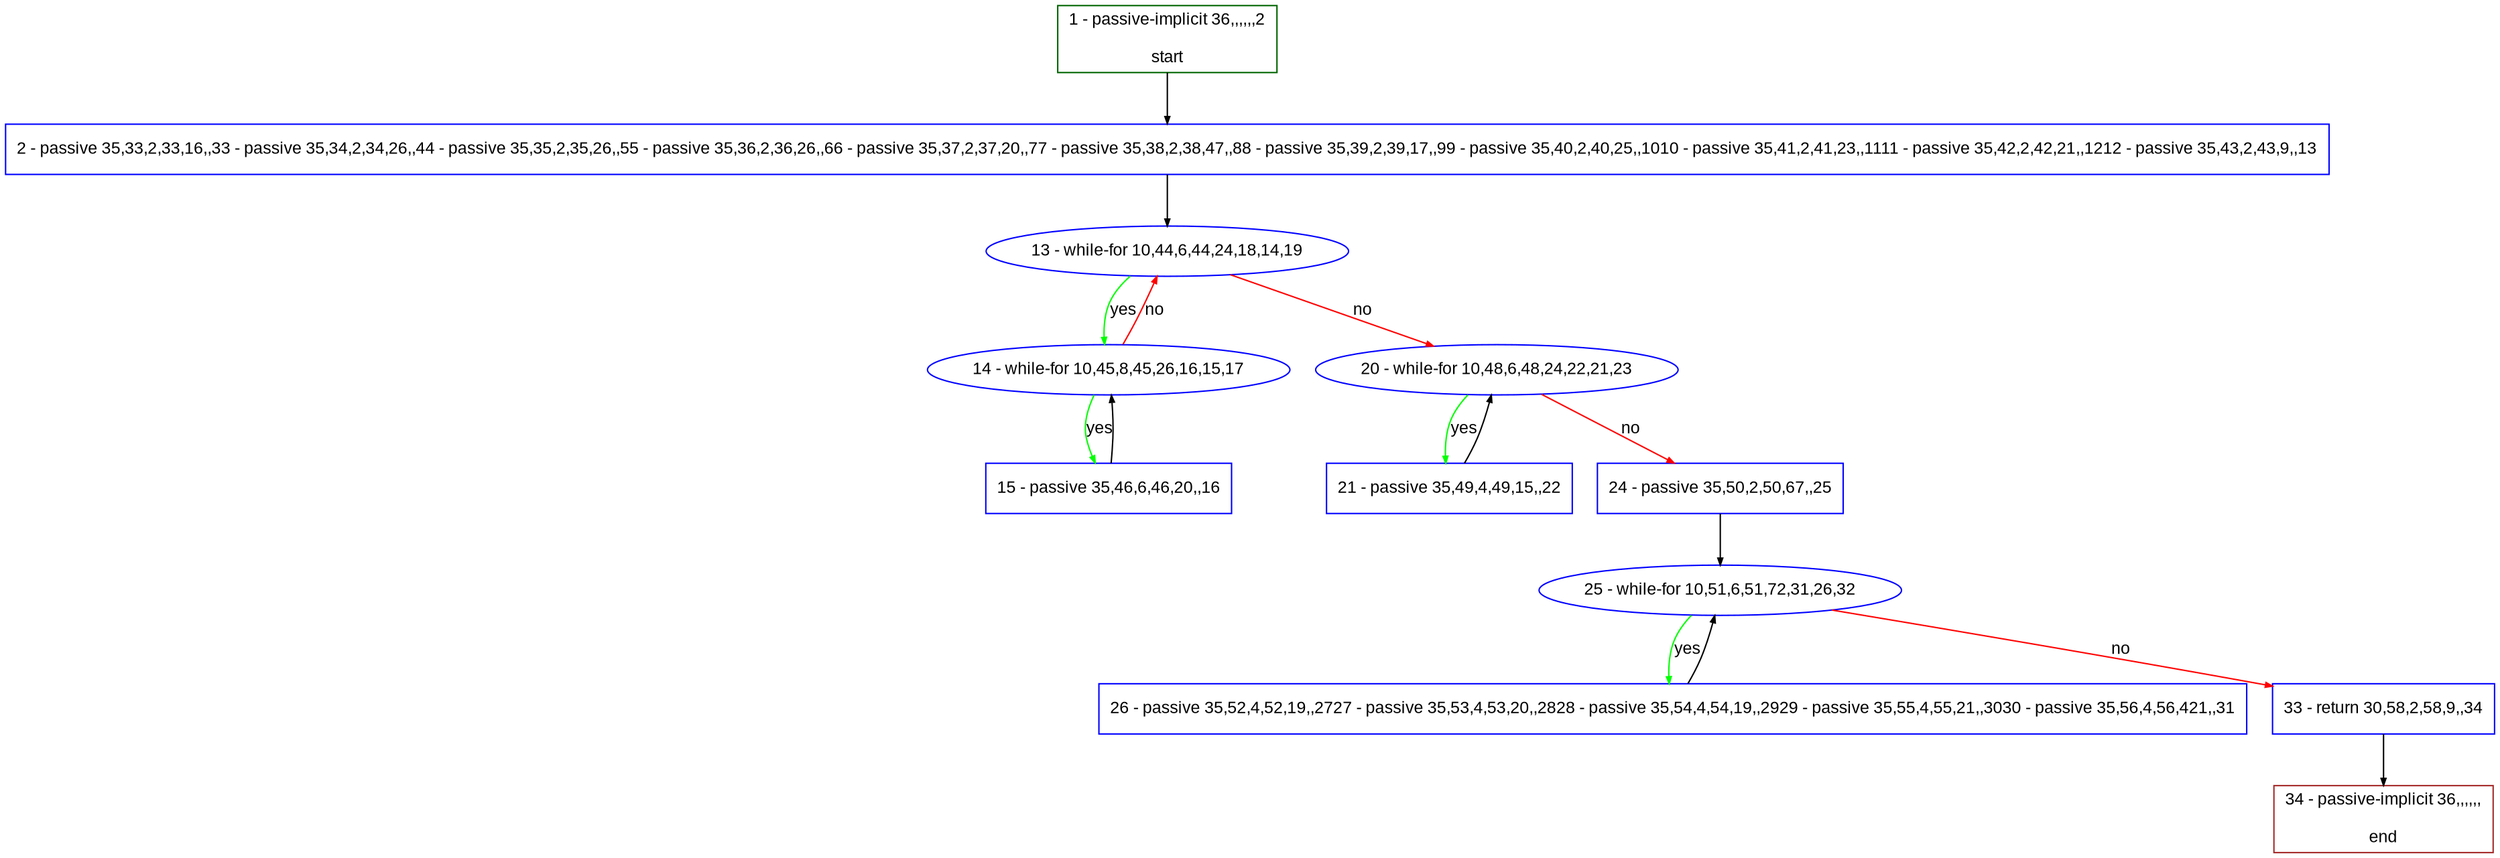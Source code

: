 digraph "" {
  graph [pack="true", label="", fontsize="12", packmode="clust", fontname="Arial", fillcolor="#FFFFCC", bgcolor="white", style="rounded,filled", compound="true"];
  node [node_initialized="no", label="", color="grey", fontsize="12", fillcolor="white", fontname="Arial", style="filled", shape="rectangle", compound="true", fixedsize="false"];
  edge [fontcolor="black", arrowhead="normal", arrowtail="none", arrowsize="0.5", ltail="", label="", color="black", fontsize="12", lhead="", fontname="Arial", dir="forward", compound="true"];
  __N1 [label="2 - passive 35,33,2,33,16,,33 - passive 35,34,2,34,26,,44 - passive 35,35,2,35,26,,55 - passive 35,36,2,36,26,,66 - passive 35,37,2,37,20,,77 - passive 35,38,2,38,47,,88 - passive 35,39,2,39,17,,99 - passive 35,40,2,40,25,,1010 - passive 35,41,2,41,23,,1111 - passive 35,42,2,42,21,,1212 - passive 35,43,2,43,9,,13", color="#0000ff", fillcolor="#ffffff", style="filled", shape="box"];
  __N2 [label="1 - passive-implicit 36,,,,,,2\n\nstart", color="#006400", fillcolor="#ffffff", style="filled", shape="box"];
  __N3 [label="13 - while-for 10,44,6,44,24,18,14,19", color="#0000ff", fillcolor="#ffffff", style="filled", shape="oval"];
  __N4 [label="14 - while-for 10,45,8,45,26,16,15,17", color="#0000ff", fillcolor="#ffffff", style="filled", shape="oval"];
  __N5 [label="20 - while-for 10,48,6,48,24,22,21,23", color="#0000ff", fillcolor="#ffffff", style="filled", shape="oval"];
  __N6 [label="15 - passive 35,46,6,46,20,,16", color="#0000ff", fillcolor="#ffffff", style="filled", shape="box"];
  __N7 [label="21 - passive 35,49,4,49,15,,22", color="#0000ff", fillcolor="#ffffff", style="filled", shape="box"];
  __N8 [label="24 - passive 35,50,2,50,67,,25", color="#0000ff", fillcolor="#ffffff", style="filled", shape="box"];
  __N9 [label="25 - while-for 10,51,6,51,72,31,26,32", color="#0000ff", fillcolor="#ffffff", style="filled", shape="oval"];
  __N10 [label="26 - passive 35,52,4,52,19,,2727 - passive 35,53,4,53,20,,2828 - passive 35,54,4,54,19,,2929 - passive 35,55,4,55,21,,3030 - passive 35,56,4,56,421,,31", color="#0000ff", fillcolor="#ffffff", style="filled", shape="box"];
  __N11 [label="33 - return 30,58,2,58,9,,34", color="#0000ff", fillcolor="#ffffff", style="filled", shape="box"];
  __N12 [label="34 - passive-implicit 36,,,,,,\n\nend", color="#a52a2a", fillcolor="#ffffff", style="filled", shape="box"];
  __N2 -> __N1 [arrowhead="normal", arrowtail="none", color="#000000", label="", dir="forward"];
  __N1 -> __N3 [arrowhead="normal", arrowtail="none", color="#000000", label="", dir="forward"];
  __N3 -> __N4 [arrowhead="normal", arrowtail="none", color="#00ff00", label="yes", dir="forward"];
  __N4 -> __N3 [arrowhead="normal", arrowtail="none", color="#ff0000", label="no", dir="forward"];
  __N3 -> __N5 [arrowhead="normal", arrowtail="none", color="#ff0000", label="no", dir="forward"];
  __N4 -> __N6 [arrowhead="normal", arrowtail="none", color="#00ff00", label="yes", dir="forward"];
  __N6 -> __N4 [arrowhead="normal", arrowtail="none", color="#000000", label="", dir="forward"];
  __N5 -> __N7 [arrowhead="normal", arrowtail="none", color="#00ff00", label="yes", dir="forward"];
  __N7 -> __N5 [arrowhead="normal", arrowtail="none", color="#000000", label="", dir="forward"];
  __N5 -> __N8 [arrowhead="normal", arrowtail="none", color="#ff0000", label="no", dir="forward"];
  __N8 -> __N9 [arrowhead="normal", arrowtail="none", color="#000000", label="", dir="forward"];
  __N9 -> __N10 [arrowhead="normal", arrowtail="none", color="#00ff00", label="yes", dir="forward"];
  __N10 -> __N9 [arrowhead="normal", arrowtail="none", color="#000000", label="", dir="forward"];
  __N9 -> __N11 [arrowhead="normal", arrowtail="none", color="#ff0000", label="no", dir="forward"];
  __N11 -> __N12 [arrowhead="normal", arrowtail="none", color="#000000", label="", dir="forward"];
}

